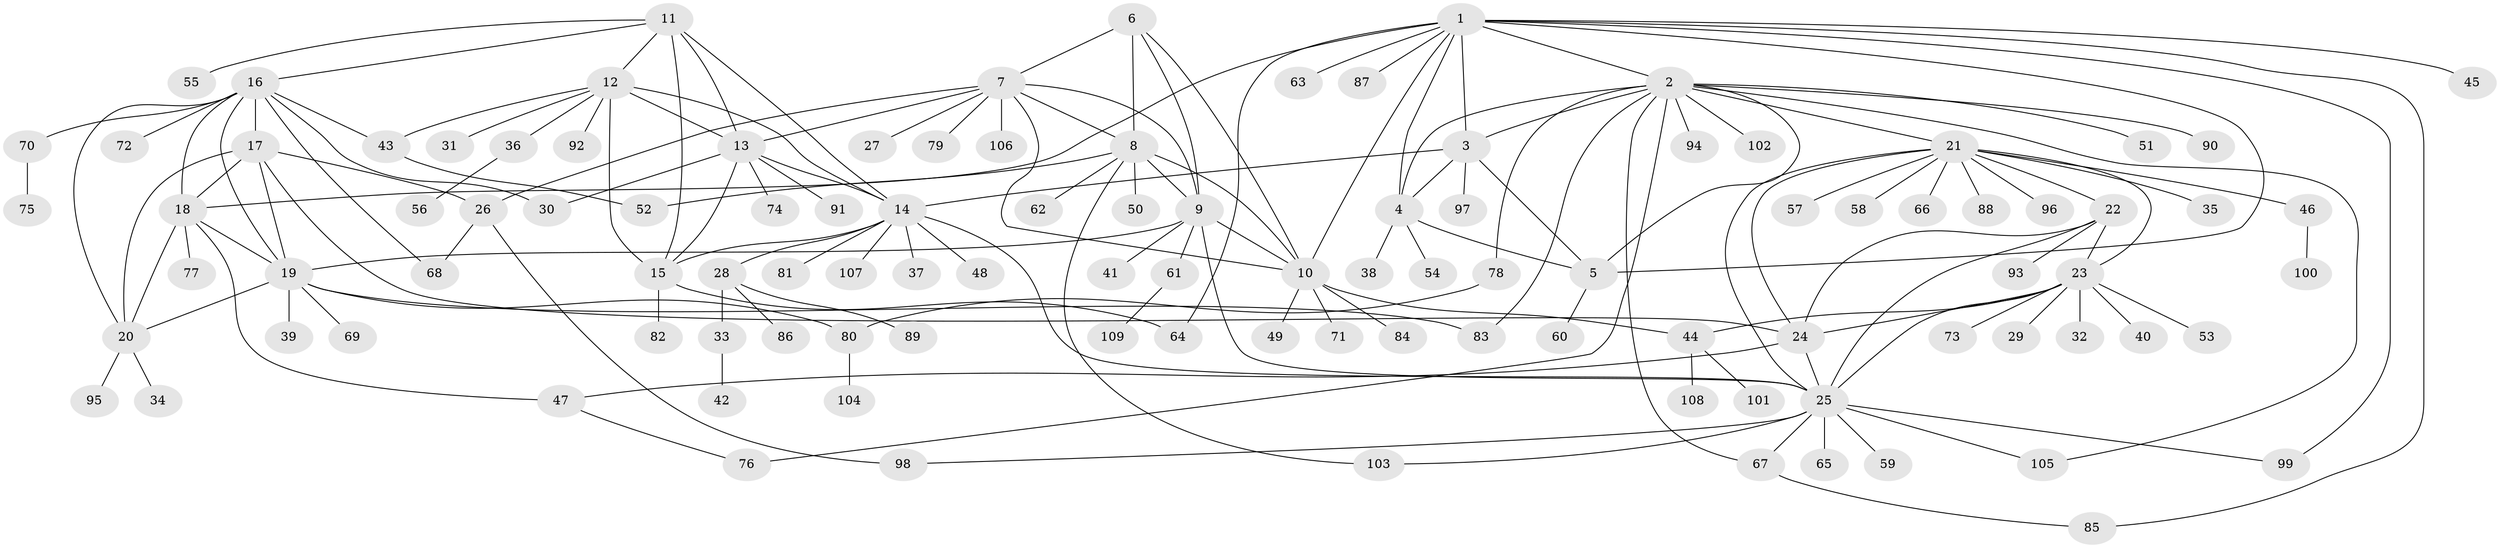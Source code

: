 // coarse degree distribution, {10: 0.03614457831325301, 13: 0.012048192771084338, 4: 0.04819277108433735, 6: 0.04819277108433735, 7: 0.03614457831325301, 14: 0.012048192771084338, 9: 0.03614457831325301, 5: 0.012048192771084338, 11: 0.012048192771084338, 12: 0.012048192771084338, 1: 0.5542168674698795, 3: 0.03614457831325301, 2: 0.14457831325301204}
// Generated by graph-tools (version 1.1) at 2025/24/03/03/25 07:24:14]
// undirected, 109 vertices, 161 edges
graph export_dot {
graph [start="1"]
  node [color=gray90,style=filled];
  1;
  2;
  3;
  4;
  5;
  6;
  7;
  8;
  9;
  10;
  11;
  12;
  13;
  14;
  15;
  16;
  17;
  18;
  19;
  20;
  21;
  22;
  23;
  24;
  25;
  26;
  27;
  28;
  29;
  30;
  31;
  32;
  33;
  34;
  35;
  36;
  37;
  38;
  39;
  40;
  41;
  42;
  43;
  44;
  45;
  46;
  47;
  48;
  49;
  50;
  51;
  52;
  53;
  54;
  55;
  56;
  57;
  58;
  59;
  60;
  61;
  62;
  63;
  64;
  65;
  66;
  67;
  68;
  69;
  70;
  71;
  72;
  73;
  74;
  75;
  76;
  77;
  78;
  79;
  80;
  81;
  82;
  83;
  84;
  85;
  86;
  87;
  88;
  89;
  90;
  91;
  92;
  93;
  94;
  95;
  96;
  97;
  98;
  99;
  100;
  101;
  102;
  103;
  104;
  105;
  106;
  107;
  108;
  109;
  1 -- 2;
  1 -- 3;
  1 -- 4;
  1 -- 5;
  1 -- 10;
  1 -- 18;
  1 -- 45;
  1 -- 63;
  1 -- 64;
  1 -- 85;
  1 -- 87;
  1 -- 99;
  2 -- 3;
  2 -- 4;
  2 -- 5;
  2 -- 21;
  2 -- 51;
  2 -- 67;
  2 -- 76;
  2 -- 78;
  2 -- 83;
  2 -- 90;
  2 -- 94;
  2 -- 102;
  2 -- 105;
  3 -- 4;
  3 -- 5;
  3 -- 14;
  3 -- 97;
  4 -- 5;
  4 -- 38;
  4 -- 54;
  5 -- 60;
  6 -- 7;
  6 -- 8;
  6 -- 9;
  6 -- 10;
  7 -- 8;
  7 -- 9;
  7 -- 10;
  7 -- 13;
  7 -- 26;
  7 -- 27;
  7 -- 79;
  7 -- 106;
  8 -- 9;
  8 -- 10;
  8 -- 50;
  8 -- 52;
  8 -- 62;
  8 -- 103;
  9 -- 10;
  9 -- 19;
  9 -- 25;
  9 -- 41;
  9 -- 61;
  10 -- 44;
  10 -- 49;
  10 -- 71;
  10 -- 84;
  11 -- 12;
  11 -- 13;
  11 -- 14;
  11 -- 15;
  11 -- 16;
  11 -- 55;
  12 -- 13;
  12 -- 14;
  12 -- 15;
  12 -- 31;
  12 -- 36;
  12 -- 43;
  12 -- 92;
  13 -- 14;
  13 -- 15;
  13 -- 30;
  13 -- 74;
  13 -- 91;
  14 -- 15;
  14 -- 25;
  14 -- 28;
  14 -- 37;
  14 -- 48;
  14 -- 81;
  14 -- 107;
  15 -- 64;
  15 -- 82;
  16 -- 17;
  16 -- 18;
  16 -- 19;
  16 -- 20;
  16 -- 30;
  16 -- 43;
  16 -- 68;
  16 -- 70;
  16 -- 72;
  17 -- 18;
  17 -- 19;
  17 -- 20;
  17 -- 24;
  17 -- 26;
  18 -- 19;
  18 -- 20;
  18 -- 47;
  18 -- 77;
  19 -- 20;
  19 -- 39;
  19 -- 69;
  19 -- 80;
  19 -- 83;
  20 -- 34;
  20 -- 95;
  21 -- 22;
  21 -- 23;
  21 -- 24;
  21 -- 25;
  21 -- 35;
  21 -- 46;
  21 -- 57;
  21 -- 58;
  21 -- 66;
  21 -- 88;
  21 -- 96;
  22 -- 23;
  22 -- 24;
  22 -- 25;
  22 -- 93;
  23 -- 24;
  23 -- 25;
  23 -- 29;
  23 -- 32;
  23 -- 40;
  23 -- 44;
  23 -- 53;
  23 -- 73;
  24 -- 25;
  24 -- 47;
  25 -- 59;
  25 -- 65;
  25 -- 67;
  25 -- 98;
  25 -- 99;
  25 -- 103;
  25 -- 105;
  26 -- 68;
  26 -- 98;
  28 -- 33;
  28 -- 86;
  28 -- 89;
  33 -- 42;
  36 -- 56;
  43 -- 52;
  44 -- 101;
  44 -- 108;
  46 -- 100;
  47 -- 76;
  61 -- 109;
  67 -- 85;
  70 -- 75;
  78 -- 80;
  80 -- 104;
}
